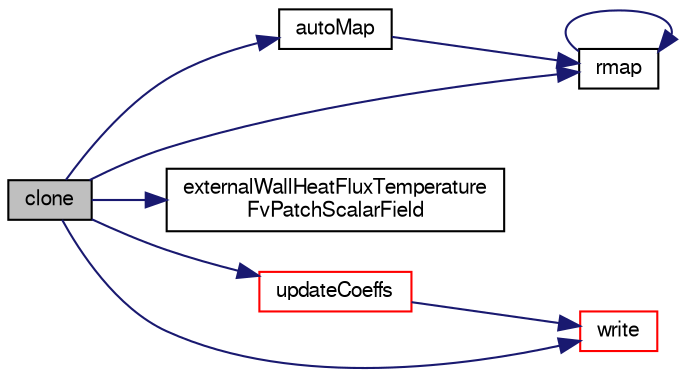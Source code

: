 digraph "clone"
{
  bgcolor="transparent";
  edge [fontname="FreeSans",fontsize="10",labelfontname="FreeSans",labelfontsize="10"];
  node [fontname="FreeSans",fontsize="10",shape=record];
  rankdir="LR";
  Node330 [label="clone",height=0.2,width=0.4,color="black", fillcolor="grey75", style="filled", fontcolor="black"];
  Node330 -> Node331 [color="midnightblue",fontsize="10",style="solid",fontname="FreeSans"];
  Node331 [label="autoMap",height=0.2,width=0.4,color="black",URL="$a30782.html#a0ab0c43ce90d756c88dd81e3d0a9eef5",tooltip="Map (and resize as needed) from self given a mapping object. "];
  Node331 -> Node332 [color="midnightblue",fontsize="10",style="solid",fontname="FreeSans"];
  Node332 [label="rmap",height=0.2,width=0.4,color="black",URL="$a30782.html#a713277715ccc0a5ef466b0516d44731f",tooltip="Reverse map the given fvPatchField onto this fvPatchField. "];
  Node332 -> Node332 [color="midnightblue",fontsize="10",style="solid",fontname="FreeSans"];
  Node330 -> Node333 [color="midnightblue",fontsize="10",style="solid",fontname="FreeSans"];
  Node333 [label="externalWallHeatFluxTemperature\lFvPatchScalarField",height=0.2,width=0.4,color="black",URL="$a30782.html#aeedf1b1483ac81eb82772ef3a78d5e17",tooltip="Construct from patch and internal field. "];
  Node330 -> Node332 [color="midnightblue",fontsize="10",style="solid",fontname="FreeSans"];
  Node330 -> Node334 [color="midnightblue",fontsize="10",style="solid",fontname="FreeSans"];
  Node334 [label="updateCoeffs",height=0.2,width=0.4,color="red",URL="$a30782.html#a7e24eafac629d3733181cd942d4c902f",tooltip="Update the coefficients associated with the patch field. "];
  Node334 -> Node406 [color="midnightblue",fontsize="10",style="solid",fontname="FreeSans"];
  Node406 [label="write",height=0.2,width=0.4,color="red",URL="$a30782.html#a293fdfec8bdfbd5c3913ab4c9f3454ff",tooltip="Write. "];
  Node330 -> Node406 [color="midnightblue",fontsize="10",style="solid",fontname="FreeSans"];
}
